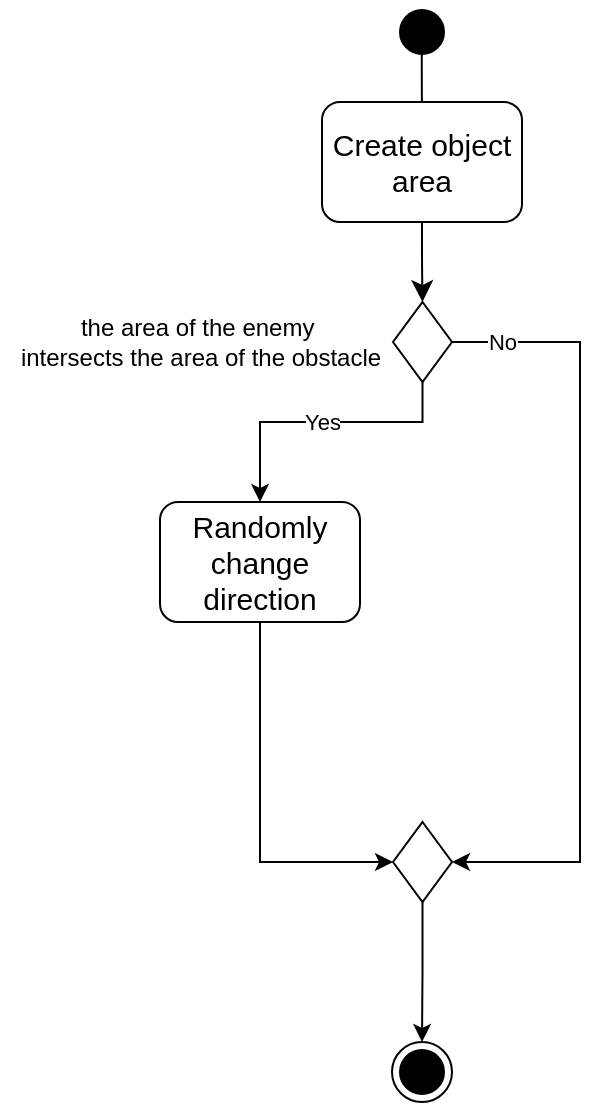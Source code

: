 <mxfile version="14.0.1" type="device"><diagram name="Page-1" id="0783ab3e-0a74-02c8-0abd-f7b4e66b4bec"><mxGraphModel dx="865" dy="511" grid="1" gridSize="10" guides="1" tooltips="1" connect="1" arrows="1" fold="1" page="1" pageScale="1" pageWidth="850" pageHeight="1100" background="#ffffff" math="0" shadow="0"><root><mxCell id="0"/><mxCell id="1" parent="0"/><mxCell id="2jewNt7u4O6NCMeyscm1-2" value="" style="ellipse;html=1;shape=endState;fillColor=#000000;labelBackgroundColor=none;fontSize=14;fontColor=#000000;" parent="1" vertex="1"><mxGeometry x="306" y="580" width="30" height="30" as="geometry"/></mxCell><mxCell id="2jewNt7u4O6NCMeyscm1-3" value="" style="ellipse;html=1;shape=startState;fillColor=#000000;labelBackgroundColor=none;fontSize=14;fontColor=#000000;" parent="1" vertex="1"><mxGeometry x="306" y="60" width="30" height="30" as="geometry"/></mxCell><mxCell id="2jewNt7u4O6NCMeyscm1-4" value="" style="edgeStyle=orthogonalEdgeStyle;html=1;verticalAlign=bottom;endArrow=open;endSize=8;fontSize=14;fontColor=#000000;exitX=0.496;exitY=0.802;exitDx=0;exitDy=0;exitPerimeter=0;" parent="1" source="2jewNt7u4O6NCMeyscm1-3" edge="1"><mxGeometry relative="1" as="geometry"><mxPoint x="321" y="120" as="targetPoint"/></mxGeometry></mxCell><mxCell id="2jewNt7u4O6NCMeyscm1-5" value="&lt;font style=&quot;font-size: 15px&quot;&gt;Create object area&lt;/font&gt;" style="rounded=1;whiteSpace=wrap;html=1;labelBackgroundColor=none;strokeColor=#000000;fontSize=15;fontColor=#000000;" parent="1" vertex="1"><mxGeometry x="271" y="110" width="100" height="60" as="geometry"/></mxCell><mxCell id="2jewNt7u4O6NCMeyscm1-11" value="" style="edgeStyle=orthogonalEdgeStyle;html=1;verticalAlign=bottom;endArrow=classic;endSize=8;fontSize=14;fontColor=#000000;exitX=0.5;exitY=1;exitDx=0;exitDy=0;endFill=1;entryX=0.5;entryY=0;entryDx=0;entryDy=0;" parent="1" source="2jewNt7u4O6NCMeyscm1-5" target="2jewNt7u4O6NCMeyscm1-27" edge="1"><mxGeometry relative="1" as="geometry"><mxPoint x="321" y="198" as="targetPoint"/><mxPoint x="321.0" y="168" as="sourcePoint"/><Array as="points"/></mxGeometry></mxCell><mxCell id="JWXYyAuxbb1Glua27L-h-6" value="Yes" style="edgeStyle=orthogonalEdgeStyle;rounded=0;orthogonalLoop=1;jettySize=auto;html=1;entryX=0.5;entryY=0;entryDx=0;entryDy=0;" parent="1" source="2jewNt7u4O6NCMeyscm1-27" target="JWXYyAuxbb1Glua27L-h-10" edge="1"><mxGeometry relative="1" as="geometry"><mxPoint x="150" y="380" as="targetPoint"/><Array as="points"><mxPoint x="321" y="270"/><mxPoint x="240" y="270"/></Array></mxGeometry></mxCell><mxCell id="JWXYyAuxbb1Glua27L-h-7" style="edgeStyle=orthogonalEdgeStyle;rounded=0;orthogonalLoop=1;jettySize=auto;html=1;exitX=1;exitY=0.5;exitDx=0;exitDy=0;entryX=1;entryY=0.5;entryDx=0;entryDy=0;" parent="1" source="2jewNt7u4O6NCMeyscm1-27" target="CWhpKRnb9Wm9umpAfDej-1" edge="1"><mxGeometry relative="1" as="geometry"><mxPoint x="359" y="470" as="targetPoint"/><Array as="points"><mxPoint x="400" y="230"/><mxPoint x="400" y="490"/></Array></mxGeometry></mxCell><mxCell id="JWXYyAuxbb1Glua27L-h-12" value="No" style="edgeLabel;html=1;align=center;verticalAlign=middle;resizable=0;points=[];" parent="JWXYyAuxbb1Glua27L-h-7" vertex="1" connectable="0"><mxGeometry x="-0.873" relative="1" as="geometry"><mxPoint as="offset"/></mxGeometry></mxCell><mxCell id="2jewNt7u4O6NCMeyscm1-27" value="" style="rhombus;whiteSpace=wrap;html=1;labelBackgroundColor=none;strokeColor=#000000;strokeWidth=1;fontSize=14;fontColor=#000000;" parent="1" vertex="1"><mxGeometry x="306.5" y="210" width="29.5" height="40" as="geometry"/></mxCell><mxCell id="JWXYyAuxbb1Glua27L-h-5" value="the area of the enemy&amp;nbsp;&lt;br&gt;&lt;span&gt;intersects the area of the obstacle&lt;/span&gt;" style="text;html=1;align=center;verticalAlign=middle;resizable=0;points=[];autosize=1;" parent="1" vertex="1"><mxGeometry x="110" y="215" width="200" height="30" as="geometry"/></mxCell><mxCell id="JWXYyAuxbb1Glua27L-h-23" style="edgeStyle=orthogonalEdgeStyle;rounded=0;orthogonalLoop=1;jettySize=auto;html=1;endArrow=classic;endFill=1;entryX=0;entryY=0.5;entryDx=0;entryDy=0;" parent="1" source="JWXYyAuxbb1Glua27L-h-10" target="CWhpKRnb9Wm9umpAfDej-1" edge="1"><mxGeometry relative="1" as="geometry"><mxPoint x="319.97" y="460" as="targetPoint"/><Array as="points"><mxPoint x="240" y="490"/></Array></mxGeometry></mxCell><mxCell id="JWXYyAuxbb1Glua27L-h-10" value="&lt;font style=&quot;font-size: 15px&quot;&gt;Randomly change direction&lt;/font&gt;" style="rounded=1;whiteSpace=wrap;html=1;labelBackgroundColor=none;strokeColor=#000000;fontSize=15;fontColor=#000000;" parent="1" vertex="1"><mxGeometry x="190" y="310" width="100" height="60" as="geometry"/></mxCell><mxCell id="CWhpKRnb9Wm9umpAfDej-2" style="edgeStyle=orthogonalEdgeStyle;rounded=0;orthogonalLoop=1;jettySize=auto;html=1;entryX=0.5;entryY=0;entryDx=0;entryDy=0;" edge="1" parent="1" source="CWhpKRnb9Wm9umpAfDej-1" target="2jewNt7u4O6NCMeyscm1-2"><mxGeometry relative="1" as="geometry"/></mxCell><mxCell id="CWhpKRnb9Wm9umpAfDej-1" value="" style="rhombus;whiteSpace=wrap;html=1;labelBackgroundColor=none;strokeColor=#000000;strokeWidth=1;fontSize=14;fontColor=#000000;" vertex="1" parent="1"><mxGeometry x="306.5" y="470" width="29.5" height="40" as="geometry"/></mxCell></root></mxGraphModel></diagram></mxfile>